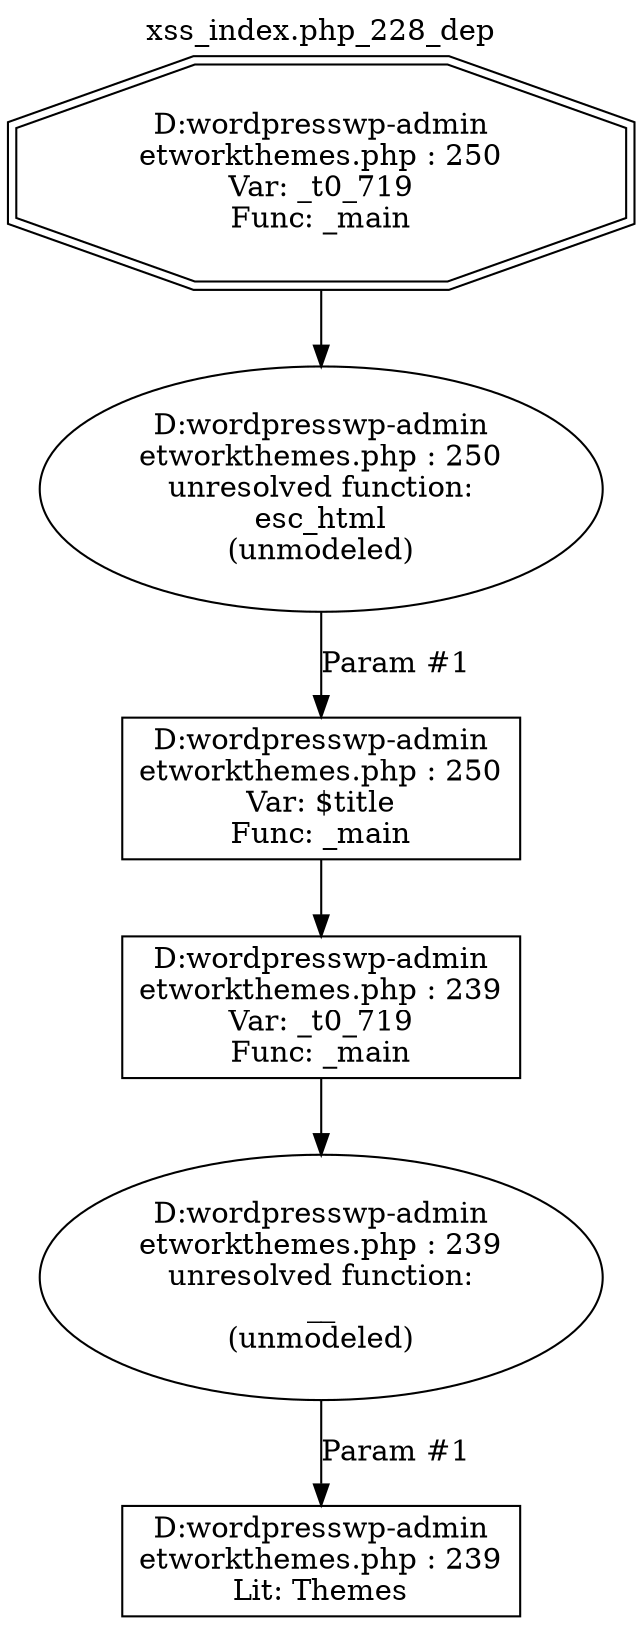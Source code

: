 digraph cfg {
  label="xss_index.php_228_dep";
  labelloc=t;
  n1 [shape=doubleoctagon, label="D:\wordpress\wp-admin\network\themes.php : 250\nVar: _t0_719\nFunc: _main\n"];
  n2 [shape=ellipse, label="D:\wordpress\wp-admin\network\themes.php : 250\nunresolved function:\nesc_html\n(unmodeled)\n"];
  n3 [shape=box, label="D:\wordpress\wp-admin\network\themes.php : 250\nVar: $title\nFunc: _main\n"];
  n4 [shape=box, label="D:\wordpress\wp-admin\network\themes.php : 239\nVar: _t0_719\nFunc: _main\n"];
  n5 [shape=ellipse, label="D:\wordpress\wp-admin\network\themes.php : 239\nunresolved function:\n__\n(unmodeled)\n"];
  n6 [shape=box, label="D:\wordpress\wp-admin\network\themes.php : 239\nLit: Themes\n"];
  n1 -> n2;
  n4 -> n5;
  n5 -> n6[label="Param #1"];
  n3 -> n4;
  n2 -> n3[label="Param #1"];
}

